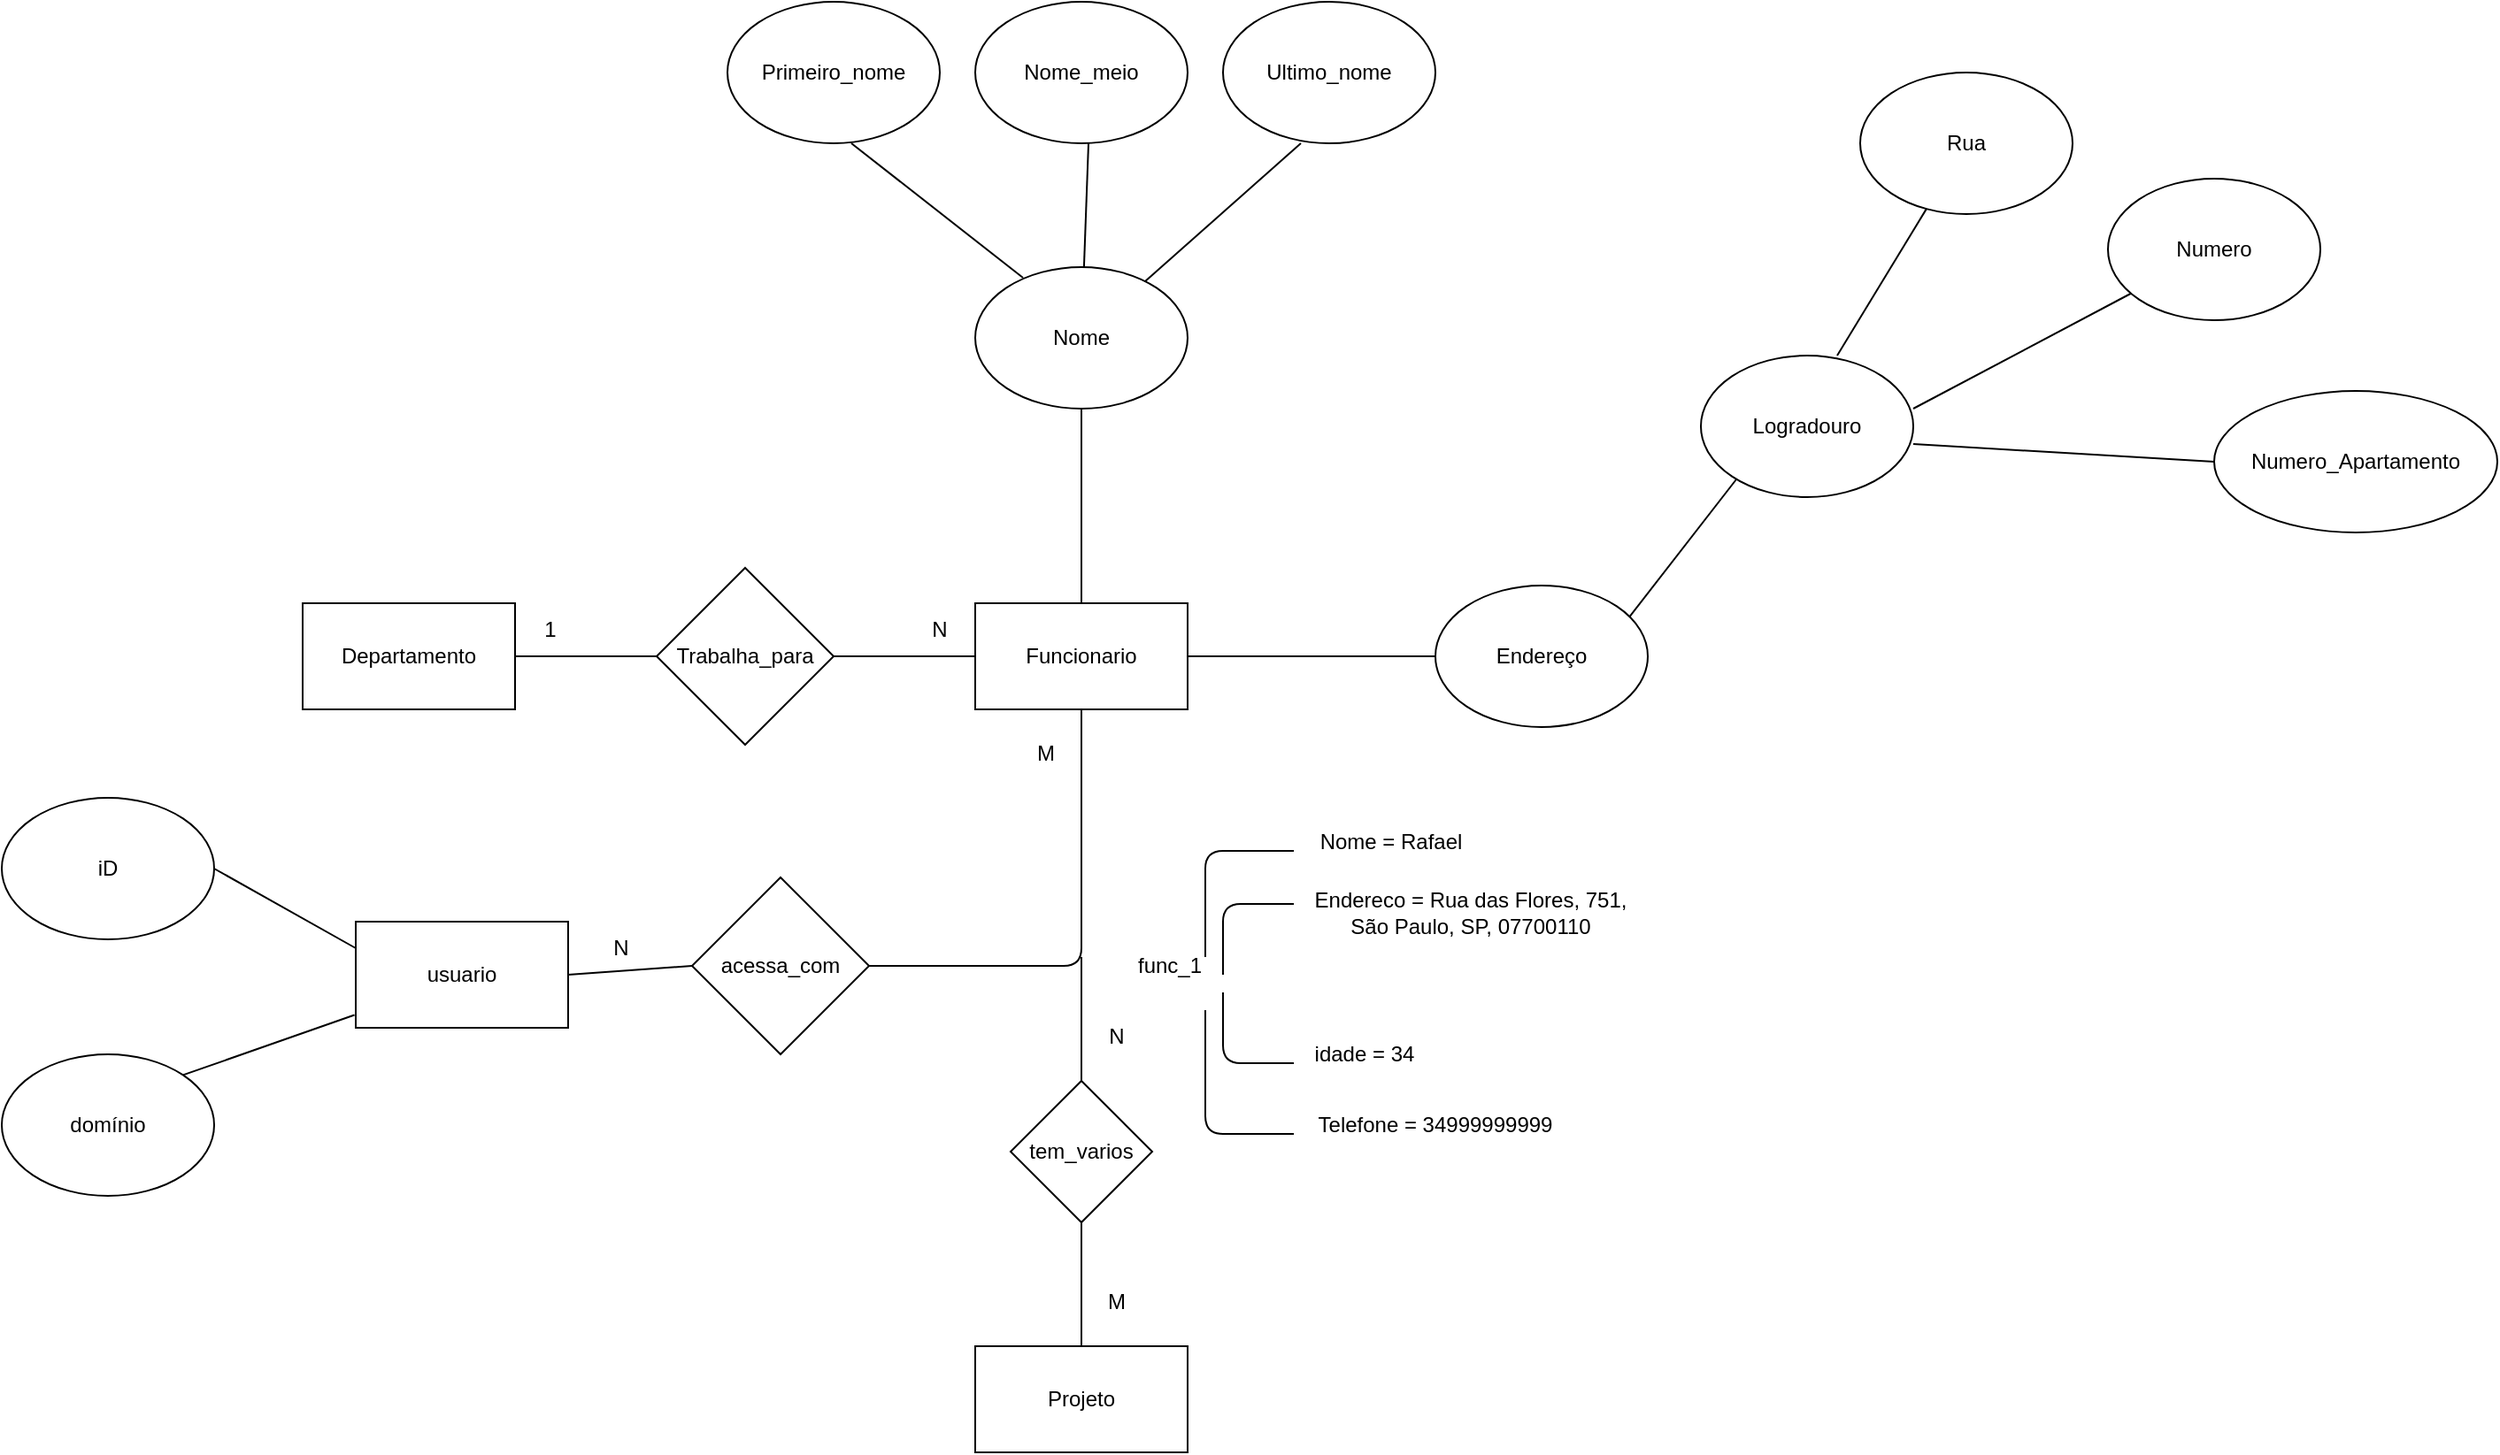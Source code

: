 <mxfile>
    <diagram id="H40XOMbeqMh2iRoRF_PN" name="Página-1">
        <mxGraphModel dx="1503" dy="858" grid="1" gridSize="10" guides="1" tooltips="1" connect="1" arrows="1" fold="1" page="0" pageScale="1" pageWidth="827" pageHeight="1169" math="0" shadow="0">
            <root>
                <mxCell id="0"/>
                <mxCell id="1" parent="0"/>
                <mxCell id="2" value="Funcionario" style="rounded=0;whiteSpace=wrap;html=1;" parent="1" vertex="1">
                    <mxGeometry x="340" y="420" width="120" height="60" as="geometry"/>
                </mxCell>
                <mxCell id="3" value="Nome" style="ellipse;whiteSpace=wrap;html=1;" parent="1" vertex="1">
                    <mxGeometry x="340" y="230" width="120" height="80" as="geometry"/>
                </mxCell>
                <mxCell id="4" value="Primeiro_nome" style="ellipse;whiteSpace=wrap;html=1;" parent="1" vertex="1">
                    <mxGeometry x="200" y="80" width="120" height="80" as="geometry"/>
                </mxCell>
                <mxCell id="5" value="Nome_meio" style="ellipse;whiteSpace=wrap;html=1;" parent="1" vertex="1">
                    <mxGeometry x="340" y="80" width="120" height="80" as="geometry"/>
                </mxCell>
                <mxCell id="6" value="Ultimo_nome" style="ellipse;whiteSpace=wrap;html=1;" parent="1" vertex="1">
                    <mxGeometry x="480" y="80" width="120" height="80" as="geometry"/>
                </mxCell>
                <mxCell id="10" value="" style="endArrow=none;html=1;" parent="1" source="3" edge="1">
                    <mxGeometry width="50" height="50" relative="1" as="geometry">
                        <mxPoint x="474" y="210" as="sourcePoint"/>
                        <mxPoint x="524" y="160" as="targetPoint"/>
                    </mxGeometry>
                </mxCell>
                <mxCell id="11" value="" style="endArrow=none;html=1;exitX=0.225;exitY=0.075;exitDx=0;exitDy=0;exitPerimeter=0;" parent="1" source="3" edge="1">
                    <mxGeometry width="50" height="50" relative="1" as="geometry">
                        <mxPoint x="220" y="210" as="sourcePoint"/>
                        <mxPoint x="270" y="160" as="targetPoint"/>
                    </mxGeometry>
                </mxCell>
                <mxCell id="12" value="" style="endArrow=none;html=1;" parent="1" source="3" edge="1">
                    <mxGeometry width="50" height="50" relative="1" as="geometry">
                        <mxPoint x="354" y="210" as="sourcePoint"/>
                        <mxPoint x="404" y="160" as="targetPoint"/>
                        <Array as="points"/>
                    </mxGeometry>
                </mxCell>
                <mxCell id="17" value="" style="endArrow=none;html=1;exitX=0.5;exitY=0;exitDx=0;exitDy=0;entryX=0.5;entryY=1;entryDx=0;entryDy=0;" parent="1" source="2" target="3" edge="1">
                    <mxGeometry width="50" height="50" relative="1" as="geometry">
                        <mxPoint x="389" y="350" as="sourcePoint"/>
                        <mxPoint x="439" y="300" as="targetPoint"/>
                    </mxGeometry>
                </mxCell>
                <mxCell id="19" value="" style="endArrow=none;html=1;entryX=0;entryY=0.5;entryDx=0;entryDy=0;exitX=1;exitY=0.5;exitDx=0;exitDy=0;" parent="1" source="2" target="23" edge="1">
                    <mxGeometry width="50" height="50" relative="1" as="geometry">
                        <mxPoint x="460" y="270" as="sourcePoint"/>
                        <mxPoint x="600" y="430" as="targetPoint"/>
                    </mxGeometry>
                </mxCell>
                <mxCell id="20" value="Logradouro" style="ellipse;whiteSpace=wrap;html=1;" parent="1" vertex="1">
                    <mxGeometry x="750" y="280" width="120" height="80" as="geometry"/>
                </mxCell>
                <mxCell id="22" value="" style="endArrow=none;html=1;exitX=0.892;exitY=0.263;exitDx=0;exitDy=0;exitPerimeter=0;" parent="1" source="23" edge="1">
                    <mxGeometry width="50" height="50" relative="1" as="geometry">
                        <mxPoint x="720" y="400" as="sourcePoint"/>
                        <mxPoint x="770" y="350" as="targetPoint"/>
                    </mxGeometry>
                </mxCell>
                <mxCell id="23" value="Endereço" style="ellipse;whiteSpace=wrap;html=1;" parent="1" vertex="1">
                    <mxGeometry x="600" y="410" width="120" height="80" as="geometry"/>
                </mxCell>
                <mxCell id="26" value="Rua" style="ellipse;whiteSpace=wrap;html=1;" parent="1" vertex="1">
                    <mxGeometry x="840" y="120" width="120" height="80" as="geometry"/>
                </mxCell>
                <mxCell id="27" value="Numero" style="ellipse;whiteSpace=wrap;html=1;" parent="1" vertex="1">
                    <mxGeometry x="980" y="180" width="120" height="80" as="geometry"/>
                </mxCell>
                <mxCell id="28" value="Numero_Apartamento" style="ellipse;whiteSpace=wrap;html=1;" parent="1" vertex="1">
                    <mxGeometry x="1040" y="300" width="160" height="80" as="geometry"/>
                </mxCell>
                <mxCell id="29" value="" style="endArrow=none;html=1;" parent="1" target="26" edge="1">
                    <mxGeometry width="50" height="50" relative="1" as="geometry">
                        <mxPoint x="827" y="280" as="sourcePoint"/>
                        <mxPoint x="877" y="230" as="targetPoint"/>
                    </mxGeometry>
                </mxCell>
                <mxCell id="30" value="" style="endArrow=none;html=1;exitX=1;exitY=0.375;exitDx=0;exitDy=0;exitPerimeter=0;" parent="1" source="20" target="27" edge="1">
                    <mxGeometry width="50" height="50" relative="1" as="geometry">
                        <mxPoint x="870" y="310" as="sourcePoint"/>
                        <mxPoint x="920" y="260" as="targetPoint"/>
                    </mxGeometry>
                </mxCell>
                <mxCell id="31" value="" style="endArrow=none;html=1;entryX=0;entryY=0.5;entryDx=0;entryDy=0;" parent="1" target="28" edge="1">
                    <mxGeometry width="50" height="50" relative="1" as="geometry">
                        <mxPoint x="870" y="330" as="sourcePoint"/>
                        <mxPoint x="920" y="280" as="targetPoint"/>
                    </mxGeometry>
                </mxCell>
                <mxCell id="32" value="func_1" style="text;html=1;align=center;verticalAlign=middle;whiteSpace=wrap;rounded=0;" parent="1" vertex="1">
                    <mxGeometry x="420" y="610" width="60" height="30" as="geometry"/>
                </mxCell>
                <mxCell id="33" value="Nome = Rafael" style="text;html=1;align=center;verticalAlign=middle;whiteSpace=wrap;rounded=0;" parent="1" vertex="1">
                    <mxGeometry x="520" y="540" width="110" height="30" as="geometry"/>
                </mxCell>
                <mxCell id="34" value="Endereco = Rua das Flores, 751, São Paulo, SP, 07700110" style="text;html=1;align=center;verticalAlign=middle;whiteSpace=wrap;rounded=0;" parent="1" vertex="1">
                    <mxGeometry x="530" y="580" width="180" height="30" as="geometry"/>
                </mxCell>
                <mxCell id="36" value="" style="endArrow=none;html=1;" parent="1" edge="1">
                    <mxGeometry width="50" height="50" relative="1" as="geometry">
                        <mxPoint x="470" y="620" as="sourcePoint"/>
                        <mxPoint x="520" y="560" as="targetPoint"/>
                        <Array as="points">
                            <mxPoint x="470" y="560"/>
                        </Array>
                    </mxGeometry>
                </mxCell>
                <mxCell id="37" value="" style="endArrow=none;html=1;" parent="1" edge="1">
                    <mxGeometry width="50" height="50" relative="1" as="geometry">
                        <mxPoint x="480" y="630" as="sourcePoint"/>
                        <mxPoint x="520" y="590" as="targetPoint"/>
                        <Array as="points">
                            <mxPoint x="480" y="590"/>
                        </Array>
                    </mxGeometry>
                </mxCell>
                <mxCell id="38" value="idade = 34" style="text;html=1;align=center;verticalAlign=middle;whiteSpace=wrap;rounded=0;" parent="1" vertex="1">
                    <mxGeometry x="530" y="660" width="60" height="30" as="geometry"/>
                </mxCell>
                <mxCell id="39" value="" style="endArrow=none;html=1;exitX=1;exitY=1;exitDx=0;exitDy=0;" parent="1" source="32" edge="1">
                    <mxGeometry width="50" height="50" relative="1" as="geometry">
                        <mxPoint x="480" y="650" as="sourcePoint"/>
                        <mxPoint x="520" y="680" as="targetPoint"/>
                        <Array as="points">
                            <mxPoint x="480" y="680"/>
                        </Array>
                    </mxGeometry>
                </mxCell>
                <mxCell id="40" value="Telefone = 34999999999" style="text;html=1;align=center;verticalAlign=middle;whiteSpace=wrap;rounded=0;" parent="1" vertex="1">
                    <mxGeometry x="530" y="700" width="140" height="30" as="geometry"/>
                </mxCell>
                <mxCell id="42" value="" style="endArrow=none;html=1;" parent="1" edge="1">
                    <mxGeometry width="50" height="50" relative="1" as="geometry">
                        <mxPoint x="520" y="720" as="sourcePoint"/>
                        <mxPoint x="470" y="650" as="targetPoint"/>
                        <Array as="points">
                            <mxPoint x="470" y="720"/>
                        </Array>
                    </mxGeometry>
                </mxCell>
                <mxCell id="43" value="Trabalha_para" style="rhombus;whiteSpace=wrap;html=1;" parent="1" vertex="1">
                    <mxGeometry x="160" y="400" width="100" height="100" as="geometry"/>
                </mxCell>
                <mxCell id="44" value="" style="endArrow=none;html=1;exitX=1;exitY=0.5;exitDx=0;exitDy=0;" parent="1" source="43" edge="1">
                    <mxGeometry width="50" height="50" relative="1" as="geometry">
                        <mxPoint x="290" y="500" as="sourcePoint"/>
                        <mxPoint x="340" y="450" as="targetPoint"/>
                    </mxGeometry>
                </mxCell>
                <mxCell id="45" value="Departamento" style="rounded=0;whiteSpace=wrap;html=1;" parent="1" vertex="1">
                    <mxGeometry x="-40" y="420" width="120" height="60" as="geometry"/>
                </mxCell>
                <mxCell id="46" value="" style="endArrow=none;html=1;entryX=0;entryY=0.5;entryDx=0;entryDy=0;" parent="1" target="43" edge="1">
                    <mxGeometry width="50" height="50" relative="1" as="geometry">
                        <mxPoint x="80" y="450" as="sourcePoint"/>
                        <mxPoint x="130" y="400" as="targetPoint"/>
                    </mxGeometry>
                </mxCell>
                <mxCell id="47" value="1" style="text;html=1;align=center;verticalAlign=middle;whiteSpace=wrap;rounded=0;" parent="1" vertex="1">
                    <mxGeometry x="70" y="420" width="60" height="30" as="geometry"/>
                </mxCell>
                <mxCell id="48" value="N" style="text;html=1;align=center;verticalAlign=middle;whiteSpace=wrap;rounded=0;" parent="1" vertex="1">
                    <mxGeometry x="290" y="420" width="60" height="30" as="geometry"/>
                </mxCell>
                <mxCell id="49" value="usuario" style="rounded=0;whiteSpace=wrap;html=1;" parent="1" vertex="1">
                    <mxGeometry x="-10" y="600" width="120" height="60" as="geometry"/>
                </mxCell>
                <mxCell id="50" value="" style="endArrow=none;html=1;exitX=1;exitY=0.5;exitDx=0;exitDy=0;" parent="1" source="56" edge="1">
                    <mxGeometry width="50" height="50" relative="1" as="geometry">
                        <mxPoint x="340" y="610" as="sourcePoint"/>
                        <mxPoint x="400" y="480" as="targetPoint"/>
                        <Array as="points">
                            <mxPoint x="400" y="625"/>
                        </Array>
                    </mxGeometry>
                </mxCell>
                <mxCell id="51" value="iD" style="ellipse;whiteSpace=wrap;html=1;" parent="1" vertex="1">
                    <mxGeometry x="-210" y="530" width="120" height="80" as="geometry"/>
                </mxCell>
                <mxCell id="53" value="domínio" style="ellipse;whiteSpace=wrap;html=1;" parent="1" vertex="1">
                    <mxGeometry x="-210" y="675" width="120" height="80" as="geometry"/>
                </mxCell>
                <mxCell id="54" value="" style="endArrow=none;html=1;entryX=0;entryY=0.25;entryDx=0;entryDy=0;exitX=1;exitY=0.5;exitDx=0;exitDy=0;" parent="1" source="51" target="49" edge="1">
                    <mxGeometry width="50" height="50" relative="1" as="geometry">
                        <mxPoint x="30" y="580" as="sourcePoint"/>
                        <mxPoint x="80" y="530" as="targetPoint"/>
                    </mxGeometry>
                </mxCell>
                <mxCell id="55" value="" style="endArrow=none;html=1;exitX=1;exitY=0;exitDx=0;exitDy=0;entryX=-0.006;entryY=0.879;entryDx=0;entryDy=0;entryPerimeter=0;" parent="1" source="53" target="49" edge="1">
                    <mxGeometry width="50" height="50" relative="1" as="geometry">
                        <mxPoint x="110" y="675" as="sourcePoint"/>
                        <mxPoint x="160" y="625" as="targetPoint"/>
                    </mxGeometry>
                </mxCell>
                <mxCell id="56" value="acessa_com" style="rhombus;whiteSpace=wrap;html=1;" parent="1" vertex="1">
                    <mxGeometry x="180" y="575" width="100" height="100" as="geometry"/>
                </mxCell>
                <mxCell id="57" value="" style="endArrow=none;html=1;exitX=1;exitY=0.5;exitDx=0;exitDy=0;" parent="1" source="49" edge="1">
                    <mxGeometry width="50" height="50" relative="1" as="geometry">
                        <mxPoint x="130" y="675" as="sourcePoint"/>
                        <mxPoint x="180" y="625" as="targetPoint"/>
                    </mxGeometry>
                </mxCell>
                <mxCell id="58" value="tem_varios" style="rhombus;whiteSpace=wrap;html=1;" parent="1" vertex="1">
                    <mxGeometry x="360" y="690" width="80" height="80" as="geometry"/>
                </mxCell>
                <mxCell id="59" value="Projeto" style="rounded=0;whiteSpace=wrap;html=1;" parent="1" vertex="1">
                    <mxGeometry x="340" y="840" width="120" height="60" as="geometry"/>
                </mxCell>
                <mxCell id="60" value="" style="endArrow=none;html=1;exitX=0.5;exitY=0;exitDx=0;exitDy=0;entryX=0.5;entryY=1;entryDx=0;entryDy=0;" parent="1" source="59" target="58" edge="1">
                    <mxGeometry width="50" height="50" relative="1" as="geometry">
                        <mxPoint x="360" y="820" as="sourcePoint"/>
                        <mxPoint x="410" y="770" as="targetPoint"/>
                    </mxGeometry>
                </mxCell>
                <mxCell id="61" value="" style="endArrow=none;html=1;exitX=0.5;exitY=0;exitDx=0;exitDy=0;" parent="1" source="58" edge="1">
                    <mxGeometry width="50" height="50" relative="1" as="geometry">
                        <mxPoint x="350" y="670" as="sourcePoint"/>
                        <mxPoint x="400" y="620" as="targetPoint"/>
                    </mxGeometry>
                </mxCell>
                <mxCell id="62" value="N" style="text;html=1;align=center;verticalAlign=middle;whiteSpace=wrap;rounded=0;" parent="1" vertex="1">
                    <mxGeometry x="110" y="600" width="60" height="30" as="geometry"/>
                </mxCell>
                <mxCell id="63" value="M" style="text;html=1;align=center;verticalAlign=middle;whiteSpace=wrap;rounded=0;" parent="1" vertex="1">
                    <mxGeometry x="350" y="490" width="60" height="30" as="geometry"/>
                </mxCell>
                <mxCell id="64" value="N" style="text;html=1;align=center;verticalAlign=middle;whiteSpace=wrap;rounded=0;" parent="1" vertex="1">
                    <mxGeometry x="390" y="650" width="60" height="30" as="geometry"/>
                </mxCell>
                <mxCell id="65" value="M" style="text;html=1;align=center;verticalAlign=middle;whiteSpace=wrap;rounded=0;" parent="1" vertex="1">
                    <mxGeometry x="390" y="800" width="60" height="30" as="geometry"/>
                </mxCell>
            </root>
        </mxGraphModel>
    </diagram>
</mxfile>